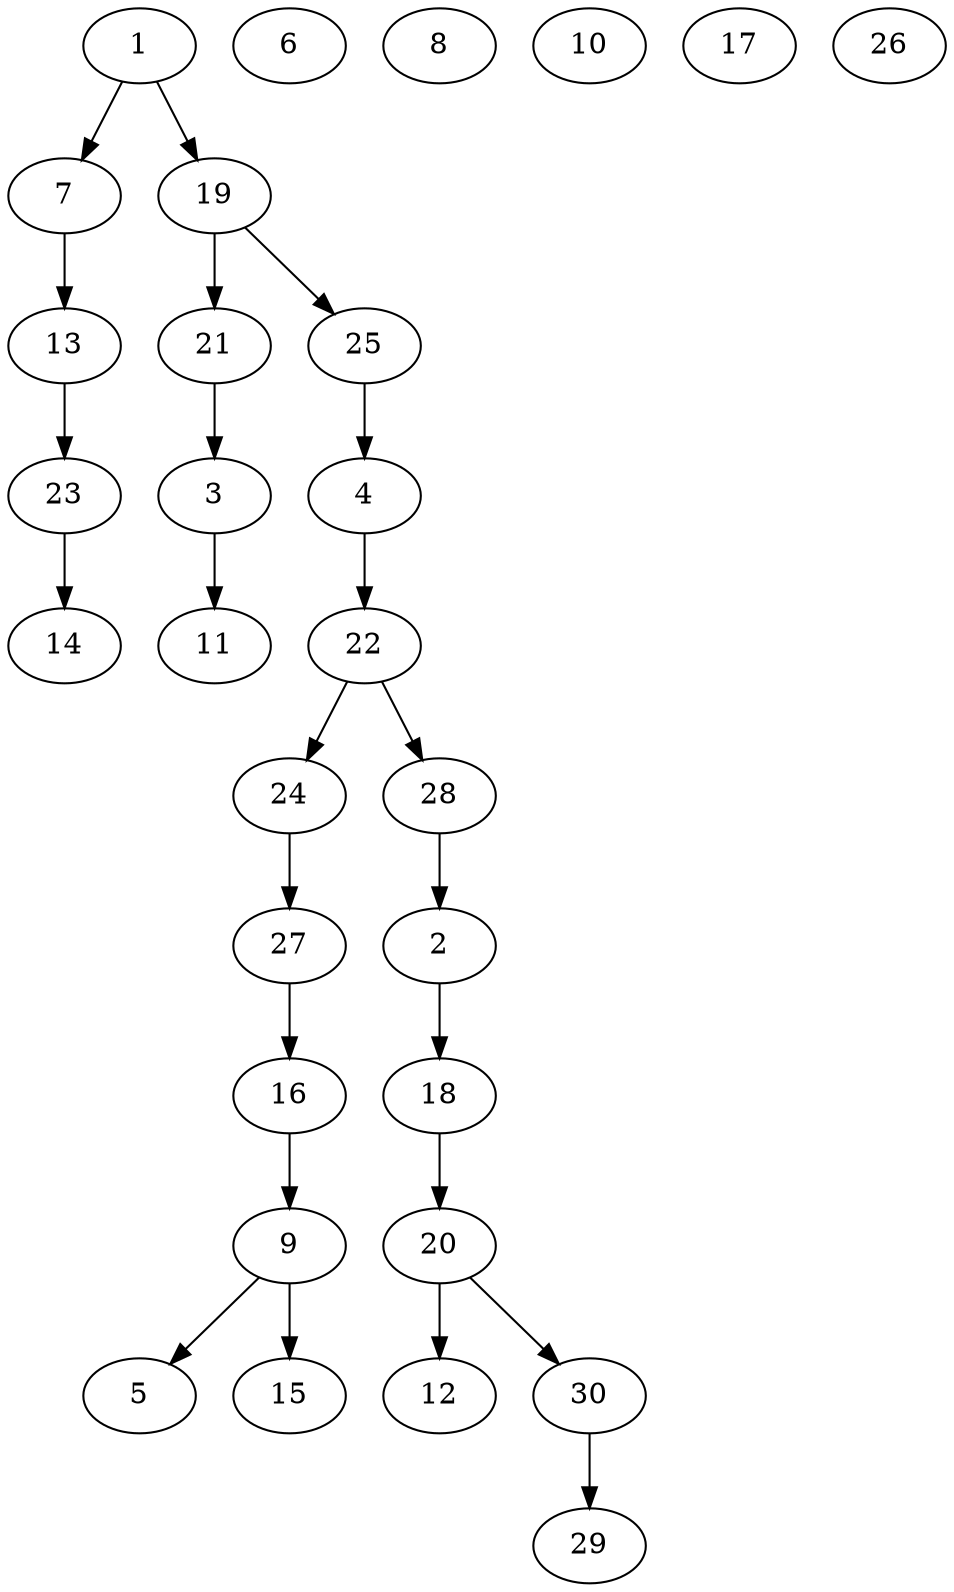 digraph G {
    1 -> 7;
    7 -> 13;
    13 -> 23;
    23 -> 14;
    1 -> 19;
    19 -> 21;
    21 -> 3;
    3 -> 11;
    19 -> 25;
    25 -> 4;
    4 -> 22;
    22 -> 24;
    24 -> 27;
    27 -> 16;
    16 -> 9;
    9 -> 5;
    9 -> 15;
    22 -> 28;
    28 -> 2;
    2 -> 18;
    18 -> 20;
    20 -> 12;
    20 -> 30;
    30 -> 29;
    6;
    8;
    10;
    17;
    26;
}
